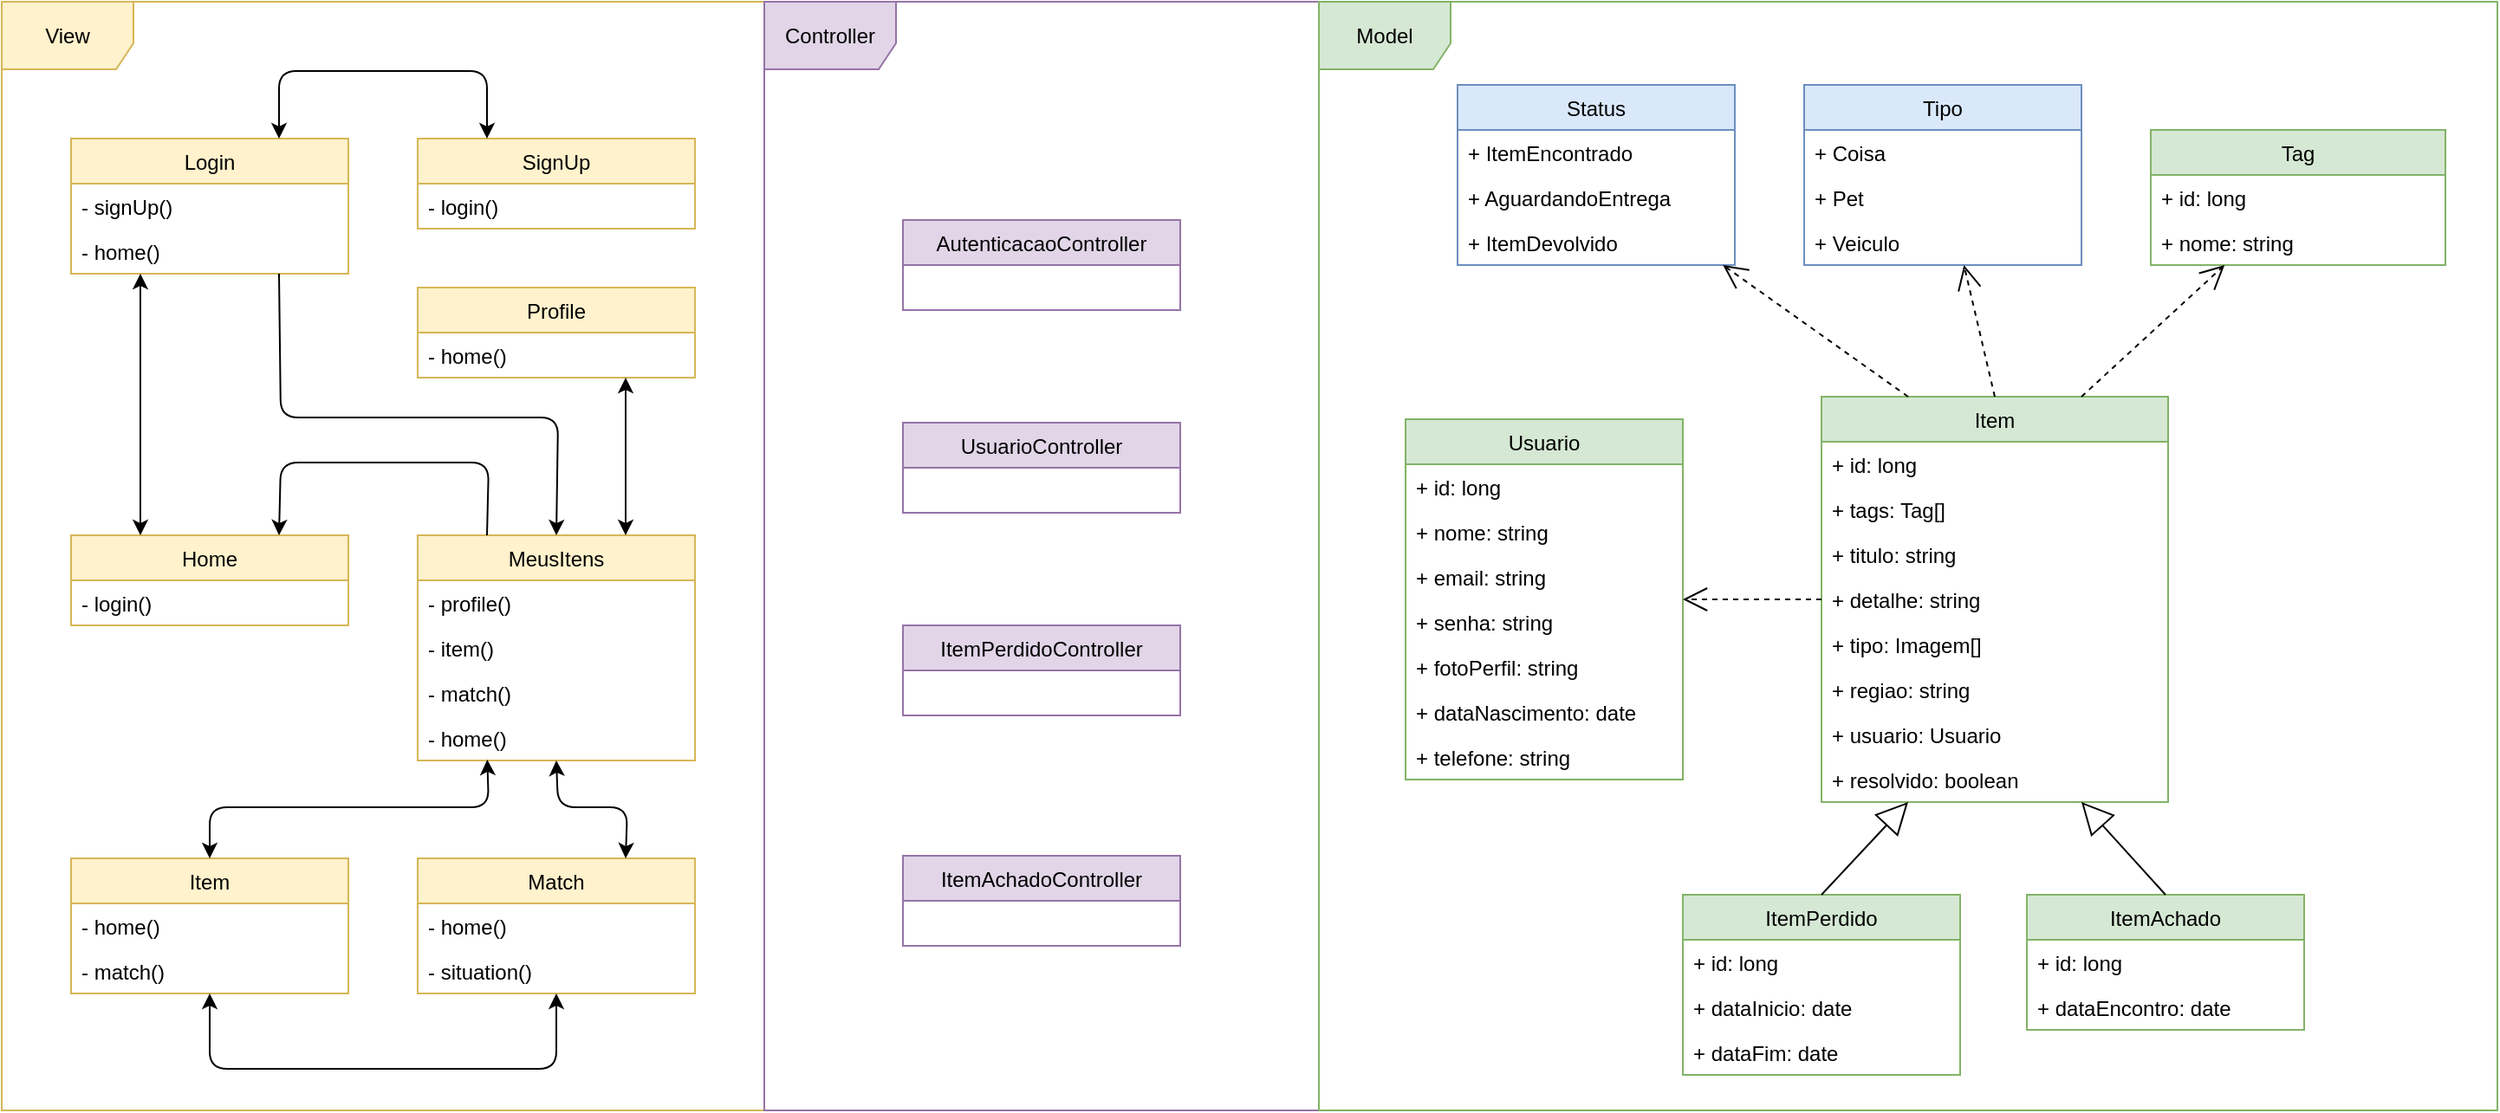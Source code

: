 <mxfile version="10.6.5" type="google"><diagram id="xo-28n46hTRVRI7lfIGB" name="Page-1"><mxGraphModel dx="2060" dy="879" grid="1" gridSize="10" guides="1" tooltips="1" connect="1" arrows="1" fold="1" page="1" pageScale="1" pageWidth="826" pageHeight="1169" math="0" shadow="0"><root><mxCell id="0"/><mxCell id="1" parent="0"/><mxCell id="3R5NVj0nL7gXhmkmHMq6-1" value="View" style="shape=umlFrame;whiteSpace=wrap;html=1;width=76;height=39;fillColor=#fff2cc;strokeColor=#d6b656;swimlaneFillColor=none;" vertex="1" parent="1"><mxGeometry x="70" y="74" width="440" height="640" as="geometry"/></mxCell><mxCell id="3R5NVj0nL7gXhmkmHMq6-2" value="Controller" style="shape=umlFrame;whiteSpace=wrap;html=1;width=76;height=39;fillColor=#e1d5e7;strokeColor=#9673a6;swimlaneFillColor=none;" vertex="1" parent="1"><mxGeometry x="510" y="74" width="320" height="640" as="geometry"/></mxCell><mxCell id="3R5NVj0nL7gXhmkmHMq6-3" value="Model" style="shape=umlFrame;whiteSpace=wrap;html=1;width=76;height=39;fillColor=#d5e8d4;strokeColor=#82b366;swimlaneFillColor=none;" vertex="1" parent="1"><mxGeometry x="830" y="74" width="680" height="640" as="geometry"/></mxCell><mxCell id="3R5NVj0nL7gXhmkmHMq6-4" value="Item" style="swimlane;fontStyle=0;childLayout=stackLayout;horizontal=1;startSize=26;fillColor=#d5e8d4;horizontalStack=0;resizeParent=1;resizeParentMax=0;resizeLast=0;collapsible=1;marginBottom=0;strokeColor=#82b366;" vertex="1" parent="1"><mxGeometry x="1120" y="302" width="200" height="234" as="geometry"/></mxCell><mxCell id="3R5NVj0nL7gXhmkmHMq6-5" value="+ id: long" style="text;strokeColor=none;fillColor=none;align=left;verticalAlign=top;spacingLeft=4;spacingRight=4;overflow=hidden;rotatable=0;points=[[0,0.5],[1,0.5]];portConstraint=eastwest;" vertex="1" parent="3R5NVj0nL7gXhmkmHMq6-4"><mxGeometry y="26" width="200" height="26" as="geometry"/></mxCell><mxCell id="3R5NVj0nL7gXhmkmHMq6-6" value="+ tags: Tag[]" style="text;strokeColor=none;fillColor=none;align=left;verticalAlign=top;spacingLeft=4;spacingRight=4;overflow=hidden;rotatable=0;points=[[0,0.5],[1,0.5]];portConstraint=eastwest;" vertex="1" parent="3R5NVj0nL7gXhmkmHMq6-4"><mxGeometry y="52" width="200" height="26" as="geometry"/></mxCell><mxCell id="3R5NVj0nL7gXhmkmHMq6-7" value="+ titulo: string" style="text;strokeColor=none;fillColor=none;align=left;verticalAlign=top;spacingLeft=4;spacingRight=4;overflow=hidden;rotatable=0;points=[[0,0.5],[1,0.5]];portConstraint=eastwest;" vertex="1" parent="3R5NVj0nL7gXhmkmHMq6-4"><mxGeometry y="78" width="200" height="26" as="geometry"/></mxCell><mxCell id="3R5NVj0nL7gXhmkmHMq6-8" value="+ detalhe: string" style="text;strokeColor=none;fillColor=none;align=left;verticalAlign=top;spacingLeft=4;spacingRight=4;overflow=hidden;rotatable=0;points=[[0,0.5],[1,0.5]];portConstraint=eastwest;" vertex="1" parent="3R5NVj0nL7gXhmkmHMq6-4"><mxGeometry y="104" width="200" height="26" as="geometry"/></mxCell><mxCell id="3R5NVj0nL7gXhmkmHMq6-9" value="+ tipo: Imagem[]" style="text;strokeColor=none;fillColor=none;align=left;verticalAlign=top;spacingLeft=4;spacingRight=4;overflow=hidden;rotatable=0;points=[[0,0.5],[1,0.5]];portConstraint=eastwest;" vertex="1" parent="3R5NVj0nL7gXhmkmHMq6-4"><mxGeometry y="130" width="200" height="26" as="geometry"/></mxCell><mxCell id="3R5NVj0nL7gXhmkmHMq6-10" value="+ regiao: string" style="text;strokeColor=none;fillColor=none;align=left;verticalAlign=top;spacingLeft=4;spacingRight=4;overflow=hidden;rotatable=0;points=[[0,0.5],[1,0.5]];portConstraint=eastwest;" vertex="1" parent="3R5NVj0nL7gXhmkmHMq6-4"><mxGeometry y="156" width="200" height="26" as="geometry"/></mxCell><mxCell id="3R5NVj0nL7gXhmkmHMq6-11" value="+ usuario: Usuario" style="text;strokeColor=none;fillColor=none;align=left;verticalAlign=top;spacingLeft=4;spacingRight=4;overflow=hidden;rotatable=0;points=[[0,0.5],[1,0.5]];portConstraint=eastwest;" vertex="1" parent="3R5NVj0nL7gXhmkmHMq6-4"><mxGeometry y="182" width="200" height="26" as="geometry"/></mxCell><mxCell id="3R5NVj0nL7gXhmkmHMq6-12" value="+ resolvido: boolean" style="text;strokeColor=none;fillColor=none;align=left;verticalAlign=top;spacingLeft=4;spacingRight=4;overflow=hidden;rotatable=0;points=[[0,0.5],[1,0.5]];portConstraint=eastwest;" vertex="1" parent="3R5NVj0nL7gXhmkmHMq6-4"><mxGeometry y="208" width="200" height="26" as="geometry"/></mxCell><mxCell id="3R5NVj0nL7gXhmkmHMq6-13" value="Tag" style="swimlane;fontStyle=0;childLayout=stackLayout;horizontal=1;startSize=26;fillColor=#d5e8d4;horizontalStack=0;resizeParent=1;resizeParentMax=0;resizeLast=0;collapsible=1;marginBottom=0;strokeColor=#82b366;" vertex="1" parent="1"><mxGeometry x="1310" y="148" width="170" height="78" as="geometry"><mxRectangle x="615" y="27" width="80" height="26" as="alternateBounds"/></mxGeometry></mxCell><mxCell id="3R5NVj0nL7gXhmkmHMq6-14" value="+ id: long" style="text;strokeColor=none;fillColor=none;align=left;verticalAlign=top;spacingLeft=4;spacingRight=4;overflow=hidden;rotatable=0;points=[[0,0.5],[1,0.5]];portConstraint=eastwest;" vertex="1" parent="3R5NVj0nL7gXhmkmHMq6-13"><mxGeometry y="26" width="170" height="26" as="geometry"/></mxCell><mxCell id="3R5NVj0nL7gXhmkmHMq6-15" value="+ nome: string" style="text;strokeColor=none;fillColor=none;align=left;verticalAlign=top;spacingLeft=4;spacingRight=4;overflow=hidden;rotatable=0;points=[[0,0.5],[1,0.5]];portConstraint=eastwest;" vertex="1" parent="3R5NVj0nL7gXhmkmHMq6-13"><mxGeometry y="52" width="170" height="26" as="geometry"/></mxCell><mxCell id="3R5NVj0nL7gXhmkmHMq6-17" value="ItemPerdido" style="swimlane;fontStyle=0;childLayout=stackLayout;horizontal=1;startSize=26;fillColor=#d5e8d4;horizontalStack=0;resizeParent=1;resizeParentMax=0;resizeLast=0;collapsible=1;marginBottom=0;strokeColor=#82b366;" vertex="1" parent="1"><mxGeometry x="1040" y="589.5" width="160" height="104" as="geometry"/></mxCell><mxCell id="3R5NVj0nL7gXhmkmHMq6-18" value="+ id: long" style="text;strokeColor=none;fillColor=none;align=left;verticalAlign=top;spacingLeft=4;spacingRight=4;overflow=hidden;rotatable=0;points=[[0,0.5],[1,0.5]];portConstraint=eastwest;" vertex="1" parent="3R5NVj0nL7gXhmkmHMq6-17"><mxGeometry y="26" width="160" height="26" as="geometry"/></mxCell><mxCell id="3R5NVj0nL7gXhmkmHMq6-20" value="+ dataInicio: date" style="text;strokeColor=none;fillColor=none;align=left;verticalAlign=top;spacingLeft=4;spacingRight=4;overflow=hidden;rotatable=0;points=[[0,0.5],[1,0.5]];portConstraint=eastwest;" vertex="1" parent="3R5NVj0nL7gXhmkmHMq6-17"><mxGeometry y="52" width="160" height="26" as="geometry"/></mxCell><mxCell id="3R5NVj0nL7gXhmkmHMq6-21" value="+ dataFim: date" style="text;strokeColor=none;fillColor=none;align=left;verticalAlign=top;spacingLeft=4;spacingRight=4;overflow=hidden;rotatable=0;points=[[0,0.5],[1,0.5]];portConstraint=eastwest;" vertex="1" parent="3R5NVj0nL7gXhmkmHMq6-17"><mxGeometry y="78" width="160" height="26" as="geometry"/></mxCell><mxCell id="3R5NVj0nL7gXhmkmHMq6-22" value="ItemAchado" style="swimlane;fontStyle=0;childLayout=stackLayout;horizontal=1;startSize=26;fillColor=#d5e8d4;horizontalStack=0;resizeParent=1;resizeParentMax=0;resizeLast=0;collapsible=1;marginBottom=0;strokeColor=#82b366;" vertex="1" parent="1"><mxGeometry x="1238.5" y="589.5" width="160" height="78" as="geometry"/></mxCell><mxCell id="3R5NVj0nL7gXhmkmHMq6-23" value="+ id: long" style="text;strokeColor=none;fillColor=none;align=left;verticalAlign=top;spacingLeft=4;spacingRight=4;overflow=hidden;rotatable=0;points=[[0,0.5],[1,0.5]];portConstraint=eastwest;" vertex="1" parent="3R5NVj0nL7gXhmkmHMq6-22"><mxGeometry y="26" width="160" height="26" as="geometry"/></mxCell><mxCell id="3R5NVj0nL7gXhmkmHMq6-25" value="+ dataEncontro: date" style="text;strokeColor=none;fillColor=none;align=left;verticalAlign=top;spacingLeft=4;spacingRight=4;overflow=hidden;rotatable=0;points=[[0,0.5],[1,0.5]];portConstraint=eastwest;" vertex="1" parent="3R5NVj0nL7gXhmkmHMq6-22"><mxGeometry y="52" width="160" height="26" as="geometry"/></mxCell><mxCell id="3R5NVj0nL7gXhmkmHMq6-31" value="Usuario" style="swimlane;fontStyle=0;childLayout=stackLayout;horizontal=1;startSize=26;fillColor=#d5e8d4;horizontalStack=0;resizeParent=1;resizeParentMax=0;resizeLast=0;collapsible=1;marginBottom=0;strokeColor=#82b366;" vertex="1" parent="1"><mxGeometry x="880" y="315" width="160" height="208" as="geometry"><mxRectangle x="310" y="66" width="70" height="26" as="alternateBounds"/></mxGeometry></mxCell><mxCell id="3R5NVj0nL7gXhmkmHMq6-32" value="+ id: long" style="text;strokeColor=none;fillColor=none;align=left;verticalAlign=top;spacingLeft=4;spacingRight=4;overflow=hidden;rotatable=0;points=[[0,0.5],[1,0.5]];portConstraint=eastwest;" vertex="1" parent="3R5NVj0nL7gXhmkmHMq6-31"><mxGeometry y="26" width="160" height="26" as="geometry"/></mxCell><mxCell id="3R5NVj0nL7gXhmkmHMq6-33" value="+ nome: string" style="text;strokeColor=none;fillColor=none;align=left;verticalAlign=top;spacingLeft=4;spacingRight=4;overflow=hidden;rotatable=0;points=[[0,0.5],[1,0.5]];portConstraint=eastwest;" vertex="1" parent="3R5NVj0nL7gXhmkmHMq6-31"><mxGeometry y="52" width="160" height="26" as="geometry"/></mxCell><mxCell id="3R5NVj0nL7gXhmkmHMq6-34" value="+ email: string" style="text;strokeColor=none;fillColor=none;align=left;verticalAlign=top;spacingLeft=4;spacingRight=4;overflow=hidden;rotatable=0;points=[[0,0.5],[1,0.5]];portConstraint=eastwest;" vertex="1" parent="3R5NVj0nL7gXhmkmHMq6-31"><mxGeometry y="78" width="160" height="26" as="geometry"/></mxCell><mxCell id="3R5NVj0nL7gXhmkmHMq6-35" value="+ senha: string" style="text;strokeColor=none;fillColor=none;align=left;verticalAlign=top;spacingLeft=4;spacingRight=4;overflow=hidden;rotatable=0;points=[[0,0.5],[1,0.5]];portConstraint=eastwest;" vertex="1" parent="3R5NVj0nL7gXhmkmHMq6-31"><mxGeometry y="104" width="160" height="26" as="geometry"/></mxCell><mxCell id="3R5NVj0nL7gXhmkmHMq6-36" value="+ fotoPerfil: string" style="text;strokeColor=none;fillColor=none;align=left;verticalAlign=top;spacingLeft=4;spacingRight=4;overflow=hidden;rotatable=0;points=[[0,0.5],[1,0.5]];portConstraint=eastwest;" vertex="1" parent="3R5NVj0nL7gXhmkmHMq6-31"><mxGeometry y="130" width="160" height="26" as="geometry"/></mxCell><mxCell id="3R5NVj0nL7gXhmkmHMq6-37" value="+ dataNascimento: date" style="text;strokeColor=none;fillColor=none;align=left;verticalAlign=top;spacingLeft=4;spacingRight=4;overflow=hidden;rotatable=0;points=[[0,0.5],[1,0.5]];portConstraint=eastwest;" vertex="1" parent="3R5NVj0nL7gXhmkmHMq6-31"><mxGeometry y="156" width="160" height="26" as="geometry"/></mxCell><mxCell id="3R5NVj0nL7gXhmkmHMq6-38" value="+ telefone: string" style="text;strokeColor=none;fillColor=none;align=left;verticalAlign=top;spacingLeft=4;spacingRight=4;overflow=hidden;rotatable=0;points=[[0,0.5],[1,0.5]];portConstraint=eastwest;" vertex="1" parent="3R5NVj0nL7gXhmkmHMq6-31"><mxGeometry y="182" width="160" height="26" as="geometry"/></mxCell><mxCell id="3R5NVj0nL7gXhmkmHMq6-39" value="Status" style="swimlane;fontStyle=0;childLayout=stackLayout;horizontal=1;startSize=26;fillColor=#dae8fc;horizontalStack=0;resizeParent=1;resizeParentMax=0;resizeLast=0;collapsible=1;marginBottom=0;strokeColor=#6c8ebf;" vertex="1" parent="1"><mxGeometry x="910" y="122" width="160" height="104" as="geometry"><mxRectangle x="50" y="183" width="70" height="26" as="alternateBounds"/></mxGeometry></mxCell><mxCell id="3R5NVj0nL7gXhmkmHMq6-40" value="+ ItemEncontrado&#10;" style="text;strokeColor=none;fillColor=none;align=left;verticalAlign=top;spacingLeft=4;spacingRight=4;overflow=hidden;rotatable=0;points=[[0,0.5],[1,0.5]];portConstraint=eastwest;" vertex="1" parent="3R5NVj0nL7gXhmkmHMq6-39"><mxGeometry y="26" width="160" height="26" as="geometry"/></mxCell><mxCell id="3R5NVj0nL7gXhmkmHMq6-41" value="+ AguardandoEntrega&#10;" style="text;strokeColor=none;fillColor=none;align=left;verticalAlign=top;spacingLeft=4;spacingRight=4;overflow=hidden;rotatable=0;points=[[0,0.5],[1,0.5]];portConstraint=eastwest;" vertex="1" parent="3R5NVj0nL7gXhmkmHMq6-39"><mxGeometry y="52" width="160" height="26" as="geometry"/></mxCell><mxCell id="3R5NVj0nL7gXhmkmHMq6-42" value="+ ItemDevolvido&#10;" style="text;strokeColor=none;fillColor=none;align=left;verticalAlign=top;spacingLeft=4;spacingRight=4;overflow=hidden;rotatable=0;points=[[0,0.5],[1,0.5]];portConstraint=eastwest;" vertex="1" parent="3R5NVj0nL7gXhmkmHMq6-39"><mxGeometry y="78" width="160" height="26" as="geometry"/></mxCell><mxCell id="3R5NVj0nL7gXhmkmHMq6-43" value="" style="endArrow=block;endSize=16;endFill=0;html=1;exitX=0.5;exitY=0;exitDx=0;exitDy=0;entryX=0.25;entryY=1;entryDx=0;entryDy=0;" edge="1" parent="1" source="3R5NVj0nL7gXhmkmHMq6-17" target="3R5NVj0nL7gXhmkmHMq6-4"><mxGeometry width="160" relative="1" as="geometry"><mxPoint x="1090" y="624" as="sourcePoint"/><mxPoint x="1053.882" y="459.765" as="targetPoint"/><Array as="points"/></mxGeometry></mxCell><mxCell id="3R5NVj0nL7gXhmkmHMq6-50" value="UsuarioController" style="swimlane;fontStyle=0;childLayout=stackLayout;horizontal=1;startSize=26;fillColor=#e1d5e7;horizontalStack=0;resizeParent=1;resizeParentMax=0;resizeLast=0;collapsible=1;marginBottom=0;strokeColor=#9673a6;" vertex="1" parent="1"><mxGeometry x="590" y="317" width="160" height="52" as="geometry"/></mxCell><mxCell id="3R5NVj0nL7gXhmkmHMq6-51" value="AutenticacaoController" style="swimlane;fontStyle=0;childLayout=stackLayout;horizontal=1;startSize=26;fillColor=#e1d5e7;horizontalStack=0;resizeParent=1;resizeParentMax=0;resizeLast=0;collapsible=1;marginBottom=0;strokeColor=#9673a6;" vertex="1" parent="1"><mxGeometry x="590" y="200" width="160" height="52" as="geometry"/></mxCell><mxCell id="3R5NVj0nL7gXhmkmHMq6-53" value="ItemPerdidoController" style="swimlane;fontStyle=0;childLayout=stackLayout;horizontal=1;startSize=26;fillColor=#e1d5e7;horizontalStack=0;resizeParent=1;resizeParentMax=0;resizeLast=0;collapsible=1;marginBottom=0;strokeColor=#9673a6;" vertex="1" parent="1"><mxGeometry x="590" y="434" width="160" height="52" as="geometry"/></mxCell><mxCell id="3R5NVj0nL7gXhmkmHMq6-54" value="Login" style="swimlane;fontStyle=0;childLayout=stackLayout;horizontal=1;startSize=26;fillColor=#fff2cc;horizontalStack=0;resizeParent=1;resizeParentMax=0;resizeLast=0;collapsible=1;marginBottom=0;strokeColor=#d6b656;" vertex="1" parent="1"><mxGeometry x="110" y="153" width="160" height="78" as="geometry"><mxRectangle x="50" y="183" width="70" height="26" as="alternateBounds"/></mxGeometry></mxCell><mxCell id="3R5NVj0nL7gXhmkmHMq6-55" value="- signUp()" style="text;strokeColor=none;fillColor=none;align=left;verticalAlign=top;spacingLeft=4;spacingRight=4;overflow=hidden;rotatable=0;points=[[0,0.5],[1,0.5]];portConstraint=eastwest;" vertex="1" parent="3R5NVj0nL7gXhmkmHMq6-54"><mxGeometry y="26" width="160" height="26" as="geometry"/></mxCell><mxCell id="3R5NVj0nL7gXhmkmHMq6-56" value="- home()" style="text;strokeColor=none;fillColor=none;align=left;verticalAlign=top;spacingLeft=4;spacingRight=4;overflow=hidden;rotatable=0;points=[[0,0.5],[1,0.5]];portConstraint=eastwest;" vertex="1" parent="3R5NVj0nL7gXhmkmHMq6-54"><mxGeometry y="52" width="160" height="26" as="geometry"/></mxCell><mxCell id="3R5NVj0nL7gXhmkmHMq6-57" value="SignUp" style="swimlane;fontStyle=0;childLayout=stackLayout;horizontal=1;startSize=26;fillColor=#fff2cc;horizontalStack=0;resizeParent=1;resizeParentMax=0;resizeLast=0;collapsible=1;marginBottom=0;strokeColor=#d6b656;" vertex="1" parent="1"><mxGeometry x="310" y="153" width="160" height="52" as="geometry"><mxRectangle x="50" y="183" width="70" height="26" as="alternateBounds"/></mxGeometry></mxCell><mxCell id="3R5NVj0nL7gXhmkmHMq6-58" value="- login()" style="text;strokeColor=none;fillColor=none;align=left;verticalAlign=top;spacingLeft=4;spacingRight=4;overflow=hidden;rotatable=0;points=[[0,0.5],[1,0.5]];portConstraint=eastwest;" vertex="1" parent="3R5NVj0nL7gXhmkmHMq6-57"><mxGeometry y="26" width="160" height="26" as="geometry"/></mxCell><mxCell id="3R5NVj0nL7gXhmkmHMq6-59" value="MeusItens" style="swimlane;fontStyle=0;childLayout=stackLayout;horizontal=1;startSize=26;fillColor=#fff2cc;horizontalStack=0;resizeParent=1;resizeParentMax=0;resizeLast=0;collapsible=1;marginBottom=0;strokeColor=#d6b656;" vertex="1" parent="1"><mxGeometry x="310" y="382" width="160" height="130" as="geometry"><mxRectangle x="50" y="183" width="70" height="26" as="alternateBounds"/></mxGeometry></mxCell><mxCell id="3R5NVj0nL7gXhmkmHMq6-60" value="- profile()" style="text;strokeColor=none;fillColor=none;align=left;verticalAlign=top;spacingLeft=4;spacingRight=4;overflow=hidden;rotatable=0;points=[[0,0.5],[1,0.5]];portConstraint=eastwest;" vertex="1" parent="3R5NVj0nL7gXhmkmHMq6-59"><mxGeometry y="26" width="160" height="26" as="geometry"/></mxCell><mxCell id="3R5NVj0nL7gXhmkmHMq6-61" value="- item()" style="text;strokeColor=none;fillColor=none;align=left;verticalAlign=top;spacingLeft=4;spacingRight=4;overflow=hidden;rotatable=0;points=[[0,0.5],[1,0.5]];portConstraint=eastwest;" vertex="1" parent="3R5NVj0nL7gXhmkmHMq6-59"><mxGeometry y="52" width="160" height="26" as="geometry"/></mxCell><mxCell id="3R5NVj0nL7gXhmkmHMq6-62" value="- match()" style="text;strokeColor=none;fillColor=none;align=left;verticalAlign=top;spacingLeft=4;spacingRight=4;overflow=hidden;rotatable=0;points=[[0,0.5],[1,0.5]];portConstraint=eastwest;" vertex="1" parent="3R5NVj0nL7gXhmkmHMq6-59"><mxGeometry y="78" width="160" height="26" as="geometry"/></mxCell><mxCell id="3R5NVj0nL7gXhmkmHMq6-63" value="- home()" style="text;strokeColor=none;fillColor=none;align=left;verticalAlign=top;spacingLeft=4;spacingRight=4;overflow=hidden;rotatable=0;points=[[0,0.5],[1,0.5]];portConstraint=eastwest;" vertex="1" parent="3R5NVj0nL7gXhmkmHMq6-59"><mxGeometry y="104" width="160" height="26" as="geometry"/></mxCell><mxCell id="3R5NVj0nL7gXhmkmHMq6-64" value="Item" style="swimlane;fontStyle=0;childLayout=stackLayout;horizontal=1;startSize=26;fillColor=#fff2cc;horizontalStack=0;resizeParent=1;resizeParentMax=0;resizeLast=0;collapsible=1;marginBottom=0;strokeColor=#d6b656;" vertex="1" parent="1"><mxGeometry x="110" y="568.5" width="160" height="78" as="geometry"><mxRectangle x="50" y="183" width="70" height="26" as="alternateBounds"/></mxGeometry></mxCell><mxCell id="3R5NVj0nL7gXhmkmHMq6-65" value="- home()" style="text;strokeColor=none;fillColor=none;align=left;verticalAlign=top;spacingLeft=4;spacingRight=4;overflow=hidden;rotatable=0;points=[[0,0.5],[1,0.5]];portConstraint=eastwest;" vertex="1" parent="3R5NVj0nL7gXhmkmHMq6-64"><mxGeometry y="26" width="160" height="26" as="geometry"/></mxCell><mxCell id="3R5NVj0nL7gXhmkmHMq6-66" value="- match()" style="text;strokeColor=none;fillColor=none;align=left;verticalAlign=top;spacingLeft=4;spacingRight=4;overflow=hidden;rotatable=0;points=[[0,0.5],[1,0.5]];portConstraint=eastwest;" vertex="1" parent="3R5NVj0nL7gXhmkmHMq6-64"><mxGeometry y="52" width="160" height="26" as="geometry"/></mxCell><mxCell id="3R5NVj0nL7gXhmkmHMq6-67" value="Match" style="swimlane;fontStyle=0;childLayout=stackLayout;horizontal=1;startSize=26;fillColor=#fff2cc;horizontalStack=0;resizeParent=1;resizeParentMax=0;resizeLast=0;collapsible=1;marginBottom=0;strokeColor=#d6b656;" vertex="1" parent="1"><mxGeometry x="310" y="568.5" width="160" height="78" as="geometry"><mxRectangle x="50" y="183" width="70" height="26" as="alternateBounds"/></mxGeometry></mxCell><mxCell id="3R5NVj0nL7gXhmkmHMq6-68" value="- home()" style="text;strokeColor=none;fillColor=none;align=left;verticalAlign=top;spacingLeft=4;spacingRight=4;overflow=hidden;rotatable=0;points=[[0,0.5],[1,0.5]];portConstraint=eastwest;" vertex="1" parent="3R5NVj0nL7gXhmkmHMq6-67"><mxGeometry y="26" width="160" height="26" as="geometry"/></mxCell><mxCell id="3R5NVj0nL7gXhmkmHMq6-69" value="- situation()" style="text;strokeColor=none;fillColor=none;align=left;verticalAlign=top;spacingLeft=4;spacingRight=4;overflow=hidden;rotatable=0;points=[[0,0.5],[1,0.5]];portConstraint=eastwest;" vertex="1" parent="3R5NVj0nL7gXhmkmHMq6-67"><mxGeometry y="52" width="160" height="26" as="geometry"/></mxCell><mxCell id="3R5NVj0nL7gXhmkmHMq6-70" value="Profile" style="swimlane;fontStyle=0;childLayout=stackLayout;horizontal=1;startSize=26;fillColor=#fff2cc;horizontalStack=0;resizeParent=1;resizeParentMax=0;resizeLast=0;collapsible=1;marginBottom=0;strokeColor=#d6b656;" vertex="1" parent="1"><mxGeometry x="310" y="239" width="160" height="52" as="geometry"><mxRectangle x="50" y="183" width="70" height="26" as="alternateBounds"/></mxGeometry></mxCell><mxCell id="3R5NVj0nL7gXhmkmHMq6-71" value="- home()" style="text;strokeColor=none;fillColor=none;align=left;verticalAlign=top;spacingLeft=4;spacingRight=4;overflow=hidden;rotatable=0;points=[[0,0.5],[1,0.5]];portConstraint=eastwest;" vertex="1" parent="3R5NVj0nL7gXhmkmHMq6-70"><mxGeometry y="26" width="160" height="26" as="geometry"/></mxCell><mxCell id="3R5NVj0nL7gXhmkmHMq6-72" value="" style="endArrow=classic;startArrow=classic;html=1;exitX=0.75;exitY=0;exitDx=0;exitDy=0;entryX=0.25;entryY=0;entryDx=0;entryDy=0;" edge="1" parent="1" source="3R5NVj0nL7gXhmkmHMq6-54" target="3R5NVj0nL7gXhmkmHMq6-57"><mxGeometry width="50" height="50" relative="1" as="geometry"><mxPoint x="240" y="289" as="sourcePoint"/><mxPoint x="290" y="239" as="targetPoint"/><Array as="points"><mxPoint x="230" y="114"/><mxPoint x="350" y="114"/></Array></mxGeometry></mxCell><mxCell id="3R5NVj0nL7gXhmkmHMq6-73" value="" style="endArrow=none;startArrow=classic;html=1;exitX=0.5;exitY=0;exitDx=0;exitDy=0;entryX=0.75;entryY=1;entryDx=0;entryDy=0;endFill=0;" edge="1" parent="1" source="3R5NVj0nL7gXhmkmHMq6-59" target="3R5NVj0nL7gXhmkmHMq6-54"><mxGeometry width="50" height="50" relative="1" as="geometry"><mxPoint x="160" y="296" as="sourcePoint"/><mxPoint x="210" y="246" as="targetPoint"/><Array as="points"><mxPoint x="391" y="314"/><mxPoint x="231" y="314"/></Array></mxGeometry></mxCell><mxCell id="3R5NVj0nL7gXhmkmHMq6-74" value="" style="endArrow=classic;startArrow=classic;html=1;exitX=0.75;exitY=0;exitDx=0;exitDy=0;entryX=0.75;entryY=1;entryDx=0;entryDy=0;" edge="1" parent="1" source="3R5NVj0nL7gXhmkmHMq6-59" target="3R5NVj0nL7gXhmkmHMq6-70"><mxGeometry width="50" height="50" relative="1" as="geometry"><mxPoint x="240.167" y="404.333" as="sourcePoint"/><mxPoint x="200" y="241" as="targetPoint"/><Array as="points"/></mxGeometry></mxCell><mxCell id="3R5NVj0nL7gXhmkmHMq6-75" value="" style="endArrow=classic;startArrow=classic;html=1;exitX=0.5;exitY=0;exitDx=0;exitDy=0;entryX=0.251;entryY=0.981;entryDx=0;entryDy=0;entryPerimeter=0;" edge="1" parent="1" source="3R5NVj0nL7gXhmkmHMq6-64" target="3R5NVj0nL7gXhmkmHMq6-63"><mxGeometry width="50" height="50" relative="1" as="geometry"><mxPoint x="240.167" y="419.333" as="sourcePoint"/><mxPoint x="229" y="544" as="targetPoint"/><Array as="points"><mxPoint x="190" y="539"/><mxPoint x="351" y="539"/></Array></mxGeometry></mxCell><mxCell id="3R5NVj0nL7gXhmkmHMq6-76" value="" style="endArrow=classic;startArrow=classic;html=1;exitX=0.75;exitY=0;exitDx=0;exitDy=0;entryX=0.5;entryY=1;entryDx=0;entryDy=0;" edge="1" parent="1" source="3R5NVj0nL7gXhmkmHMq6-67" target="3R5NVj0nL7gXhmkmHMq6-59"><mxGeometry width="50" height="50" relative="1" as="geometry"><mxPoint x="200.167" y="617.667" as="sourcePoint"/><mxPoint x="240.167" y="548.5" as="targetPoint"/><Array as="points"><mxPoint x="431" y="539"/><mxPoint x="391" y="539"/></Array></mxGeometry></mxCell><mxCell id="3R5NVj0nL7gXhmkmHMq6-77" value="" style="endArrow=classic;startArrow=classic;html=1;" edge="1" parent="1" source="3R5NVj0nL7gXhmkmHMq6-64" target="3R5NVj0nL7gXhmkmHMq6-67"><mxGeometry width="50" height="50" relative="1" as="geometry"><mxPoint x="280" y="804" as="sourcePoint"/><mxPoint x="330" y="754" as="targetPoint"/><Array as="points"><mxPoint x="190" y="690"/><mxPoint x="390" y="690"/></Array></mxGeometry></mxCell><mxCell id="3R5NVj0nL7gXhmkmHMq6-78" value="Home" style="swimlane;fontStyle=0;childLayout=stackLayout;horizontal=1;startSize=26;fillColor=#fff2cc;horizontalStack=0;resizeParent=1;resizeParentMax=0;resizeLast=0;collapsible=1;marginBottom=0;strokeColor=#d6b656;" vertex="1" parent="1"><mxGeometry x="110" y="382" width="160" height="52" as="geometry"><mxRectangle x="50" y="183" width="70" height="26" as="alternateBounds"/></mxGeometry></mxCell><mxCell id="3R5NVj0nL7gXhmkmHMq6-82" value="- login()" style="text;strokeColor=none;fillColor=none;align=left;verticalAlign=top;spacingLeft=4;spacingRight=4;overflow=hidden;rotatable=0;points=[[0,0.5],[1,0.5]];portConstraint=eastwest;" vertex="1" parent="3R5NVj0nL7gXhmkmHMq6-78"><mxGeometry y="26" width="160" height="26" as="geometry"/></mxCell><mxCell id="3R5NVj0nL7gXhmkmHMq6-83" value="" style="endArrow=classic;startArrow=classic;html=1;exitX=0.25;exitY=0;exitDx=0;exitDy=0;entryX=0.25;entryY=1;entryDx=0;entryDy=0;" edge="1" parent="1" source="3R5NVj0nL7gXhmkmHMq6-78" target="3R5NVj0nL7gXhmkmHMq6-54"><mxGeometry width="50" height="50" relative="1" as="geometry"><mxPoint x="360.588" y="365.765" as="sourcePoint"/><mxPoint x="240.588" y="241.059" as="targetPoint"/><Array as="points"/></mxGeometry></mxCell><mxCell id="3R5NVj0nL7gXhmkmHMq6-84" value="" style="endArrow=none;startArrow=classic;html=1;exitX=0.75;exitY=0;exitDx=0;exitDy=0;entryX=0.25;entryY=0;entryDx=0;entryDy=0;endFill=0;" edge="1" parent="1" source="3R5NVj0nL7gXhmkmHMq6-78" target="3R5NVj0nL7gXhmkmHMq6-59"><mxGeometry width="50" height="50" relative="1" as="geometry"><mxPoint x="159.412" y="391.647" as="sourcePoint"/><mxPoint x="160.588" y="241.059" as="targetPoint"/><Array as="points"><mxPoint x="231" y="340"/><mxPoint x="351" y="340"/></Array></mxGeometry></mxCell><mxCell id="3R5NVj0nL7gXhmkmHMq6-85" value="ItemAchadoController" style="swimlane;fontStyle=0;childLayout=stackLayout;horizontal=1;startSize=26;fillColor=#e1d5e7;horizontalStack=0;resizeParent=1;resizeParentMax=0;resizeLast=0;collapsible=1;marginBottom=0;strokeColor=#9673a6;" vertex="1" parent="1"><mxGeometry x="590" y="567" width="160" height="52" as="geometry"/></mxCell><mxCell id="3R5NVj0nL7gXhmkmHMq6-90" value="Tipo" style="swimlane;fontStyle=0;childLayout=stackLayout;horizontal=1;startSize=26;fillColor=#dae8fc;horizontalStack=0;resizeParent=1;resizeParentMax=0;resizeLast=0;collapsible=1;marginBottom=0;strokeColor=#6c8ebf;" vertex="1" parent="1"><mxGeometry x="1110" y="122" width="160" height="104" as="geometry"><mxRectangle x="50" y="183" width="70" height="26" as="alternateBounds"/></mxGeometry></mxCell><mxCell id="3R5NVj0nL7gXhmkmHMq6-91" value="+ Coisa&#10;" style="text;strokeColor=none;fillColor=none;align=left;verticalAlign=top;spacingLeft=4;spacingRight=4;overflow=hidden;rotatable=0;points=[[0,0.5],[1,0.5]];portConstraint=eastwest;" vertex="1" parent="3R5NVj0nL7gXhmkmHMq6-90"><mxGeometry y="26" width="160" height="26" as="geometry"/></mxCell><mxCell id="3R5NVj0nL7gXhmkmHMq6-92" value="+ Pet&#10;" style="text;strokeColor=none;fillColor=none;align=left;verticalAlign=top;spacingLeft=4;spacingRight=4;overflow=hidden;rotatable=0;points=[[0,0.5],[1,0.5]];portConstraint=eastwest;" vertex="1" parent="3R5NVj0nL7gXhmkmHMq6-90"><mxGeometry y="52" width="160" height="26" as="geometry"/></mxCell><mxCell id="3R5NVj0nL7gXhmkmHMq6-93" value="+ Veiculo&#10;" style="text;strokeColor=none;fillColor=none;align=left;verticalAlign=top;spacingLeft=4;spacingRight=4;overflow=hidden;rotatable=0;points=[[0,0.5],[1,0.5]];portConstraint=eastwest;" vertex="1" parent="3R5NVj0nL7gXhmkmHMq6-90"><mxGeometry y="78" width="160" height="26" as="geometry"/></mxCell><mxCell id="3R5NVj0nL7gXhmkmHMq6-94" value="" style="endArrow=open;endSize=12;dashed=1;html=1;exitX=0.75;exitY=0;exitDx=0;exitDy=0;" edge="1" parent="1" source="3R5NVj0nL7gXhmkmHMq6-4" target="3R5NVj0nL7gXhmkmHMq6-13"><mxGeometry width="160" relative="1" as="geometry"><mxPoint x="1315" y="512" as="sourcePoint"/><mxPoint x="1475" y="512" as="targetPoint"/><Array as="points"/></mxGeometry></mxCell><mxCell id="3R5NVj0nL7gXhmkmHMq6-95" value="" style="endArrow=open;endSize=12;dashed=1;html=1;exitX=0.5;exitY=0;exitDx=0;exitDy=0;" edge="1" parent="1" source="3R5NVj0nL7gXhmkmHMq6-4" target="3R5NVj0nL7gXhmkmHMq6-90"><mxGeometry width="160" relative="1" as="geometry"><mxPoint x="1265.059" y="319.176" as="sourcePoint"/><mxPoint x="1360.329" y="236" as="targetPoint"/><Array as="points"/></mxGeometry></mxCell><mxCell id="3R5NVj0nL7gXhmkmHMq6-96" value="" style="endArrow=open;endSize=12;dashed=1;html=1;exitX=0.25;exitY=0;exitDx=0;exitDy=0;" edge="1" parent="1" source="3R5NVj0nL7gXhmkmHMq6-4" target="3R5NVj0nL7gXhmkmHMq6-39"><mxGeometry width="160" relative="1" as="geometry"><mxPoint x="1220.353" y="319.176" as="sourcePoint"/><mxPoint x="1189.765" y="235.647" as="targetPoint"/><Array as="points"/></mxGeometry></mxCell><mxCell id="3R5NVj0nL7gXhmkmHMq6-97" value="" style="endArrow=block;endSize=16;endFill=0;html=1;exitX=0.5;exitY=0;exitDx=0;exitDy=0;entryX=0.75;entryY=1;entryDx=0;entryDy=0;" edge="1" parent="1" source="3R5NVj0nL7gXhmkmHMq6-22" target="3R5NVj0nL7gXhmkmHMq6-4"><mxGeometry width="160" relative="1" as="geometry"><mxPoint x="1088.588" y="605.059" as="sourcePoint"/><mxPoint x="1174.471" y="553.294" as="targetPoint"/><Array as="points"/></mxGeometry></mxCell><mxCell id="3R5NVj0nL7gXhmkmHMq6-98" value="" style="endArrow=open;endSize=12;dashed=1;html=1;" edge="1" parent="1" source="3R5NVj0nL7gXhmkmHMq6-4" target="3R5NVj0nL7gXhmkmHMq6-31"><mxGeometry width="160" relative="1" as="geometry"><mxPoint x="1180.353" y="319.176" as="sourcePoint"/><mxPoint x="1069.379" y="236" as="targetPoint"/><Array as="points"/></mxGeometry></mxCell></root></mxGraphModel></diagram></mxfile>